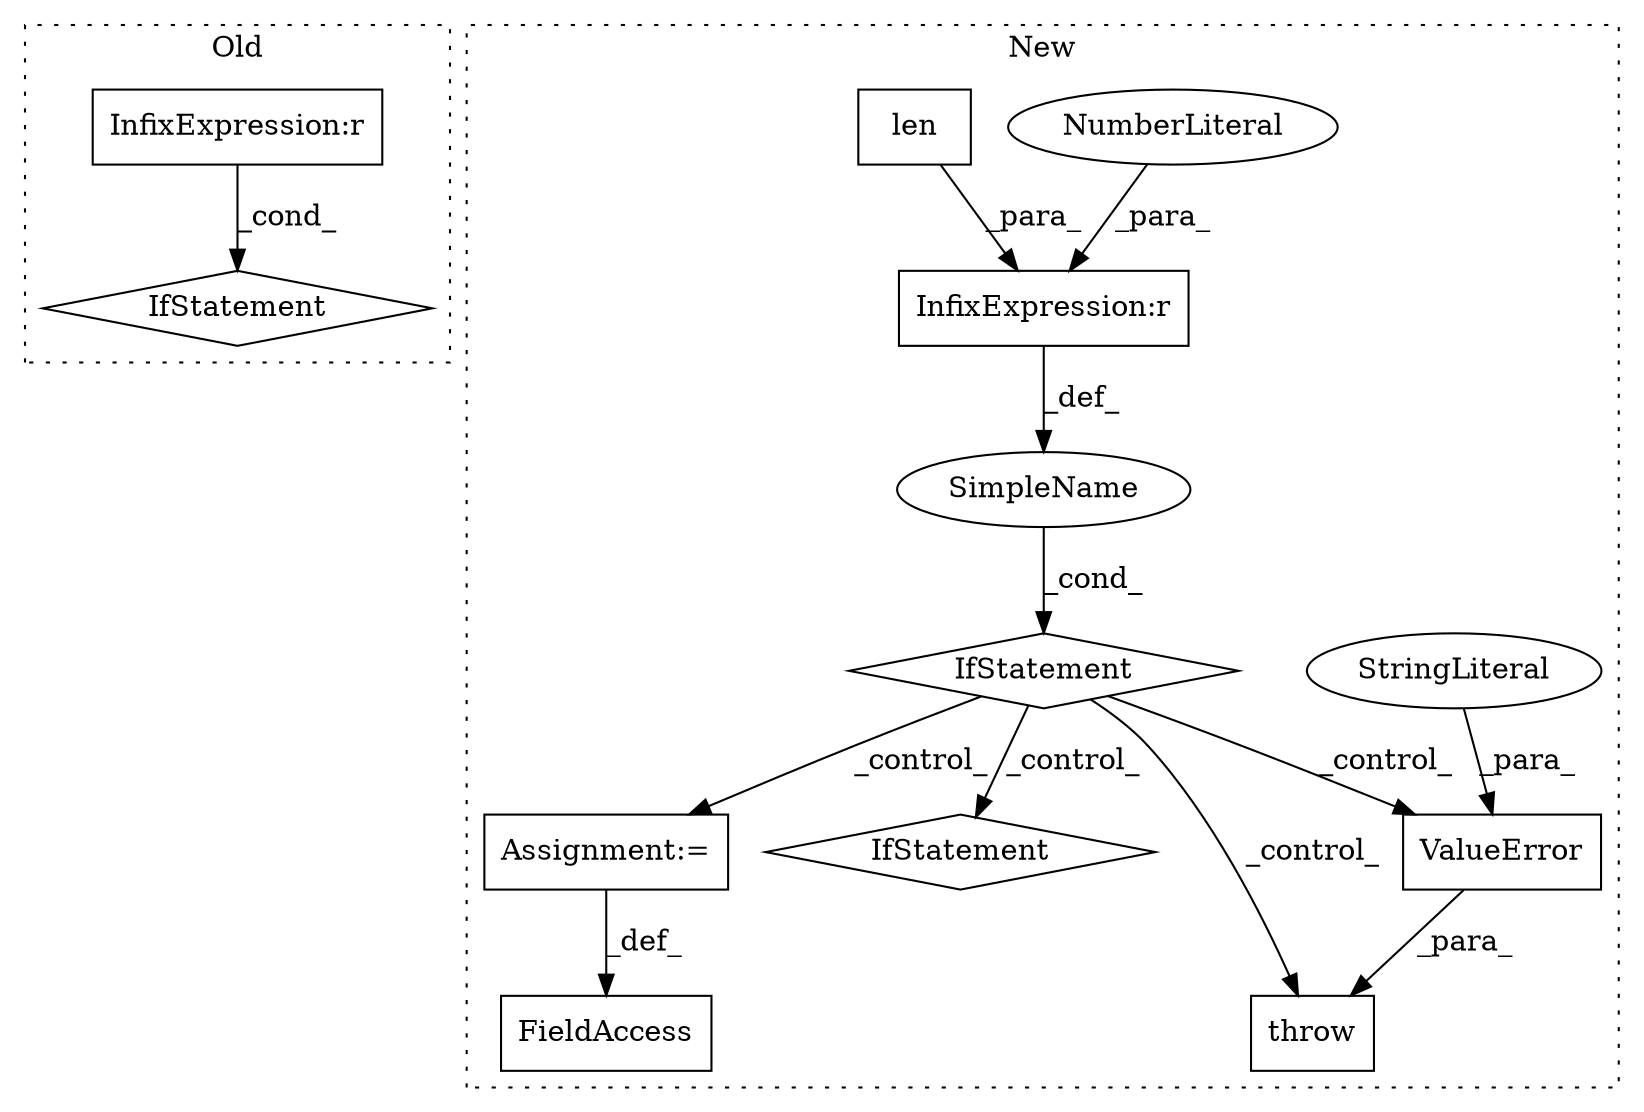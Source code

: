 digraph G {
subgraph cluster0 {
1 [label="IfStatement" a="25" s="1965,2025" l="4,2" shape="diamond"];
12 [label="InfixExpression:r" a="27" s="2015" l="4" shape="box"];
label = "Old";
style="dotted";
}
subgraph cluster1 {
2 [label="throw" a="53" s="1125" l="6" shape="box"];
3 [label="IfStatement" a="25" s="984,1115" l="4,2" shape="diamond"];
4 [label="SimpleName" a="42" s="" l="" shape="ellipse"];
5 [label="ValueError" a="32" s="1131,1240" l="11,1" shape="box"];
6 [label="StringLiteral" a="45" s="1142" l="98" shape="ellipse"];
7 [label="InfixExpression:r" a="27" s="1110" l="4" shape="box"];
8 [label="Assignment:=" a="7" s="1458" l="1" shape="box"];
9 [label="NumberLiteral" a="34" s="1114" l="1" shape="ellipse"];
10 [label="len" a="32" s="988,1115" l="15,-5" shape="box"];
11 [label="IfStatement" a="25" s="1604,1619" l="4,2" shape="diamond"];
13 [label="FieldAccess" a="22" s="1446" l="12" shape="box"];
label = "New";
style="dotted";
}
3 -> 8 [label="_control_"];
3 -> 11 [label="_control_"];
3 -> 5 [label="_control_"];
3 -> 2 [label="_control_"];
4 -> 3 [label="_cond_"];
5 -> 2 [label="_para_"];
6 -> 5 [label="_para_"];
7 -> 4 [label="_def_"];
8 -> 13 [label="_def_"];
9 -> 7 [label="_para_"];
10 -> 7 [label="_para_"];
12 -> 1 [label="_cond_"];
}